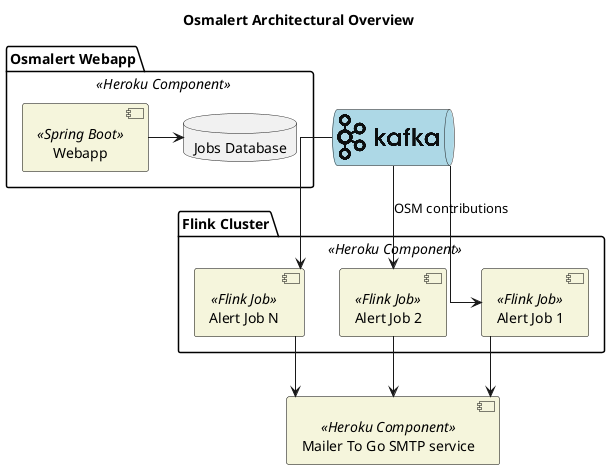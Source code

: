 @startuml
!include <logos/kafka>

title "Osmalert Architectural Overview"

skinparam linetype ortho


<style>
    queue {
      BackGroundColor #lightblue
    }

    component {
      BackGroundColor #beige
      LineColor black
    }
</style>

queue "<$kafka>" as kafka

component "Mailer To Go SMTP service" <<Heroku Component>> as mail


folder "Osmalert Webapp" <<Heroku Component>> {

    database  "Jobs Database" as jobsdb

    component "Webapp" as bootapp <<Spring Boot>>

    bootapp -> jobsdb


}

folder "Flink Cluster" <<Heroku Component>> {

    component "Alert Job 1" as job1 <<Flink Job>>
    component "Alert Job 2" as job2 <<Flink Job>>
    component "Alert Job N" as job3 <<Flink Job>>


    kafka --> job1
    kafka --> job2 : OSM contributions
    kafka --> job3

    job1 --> mail
    job2 --> mail
    job3 --> mail

}




@enduml